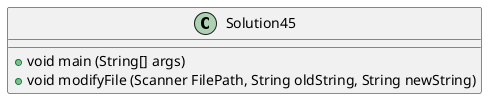 @startuml
class Solution45{
+ void main (String[] args)
+ void modifyFile (Scanner FilePath, String oldString, String newString)
}
@enduml
